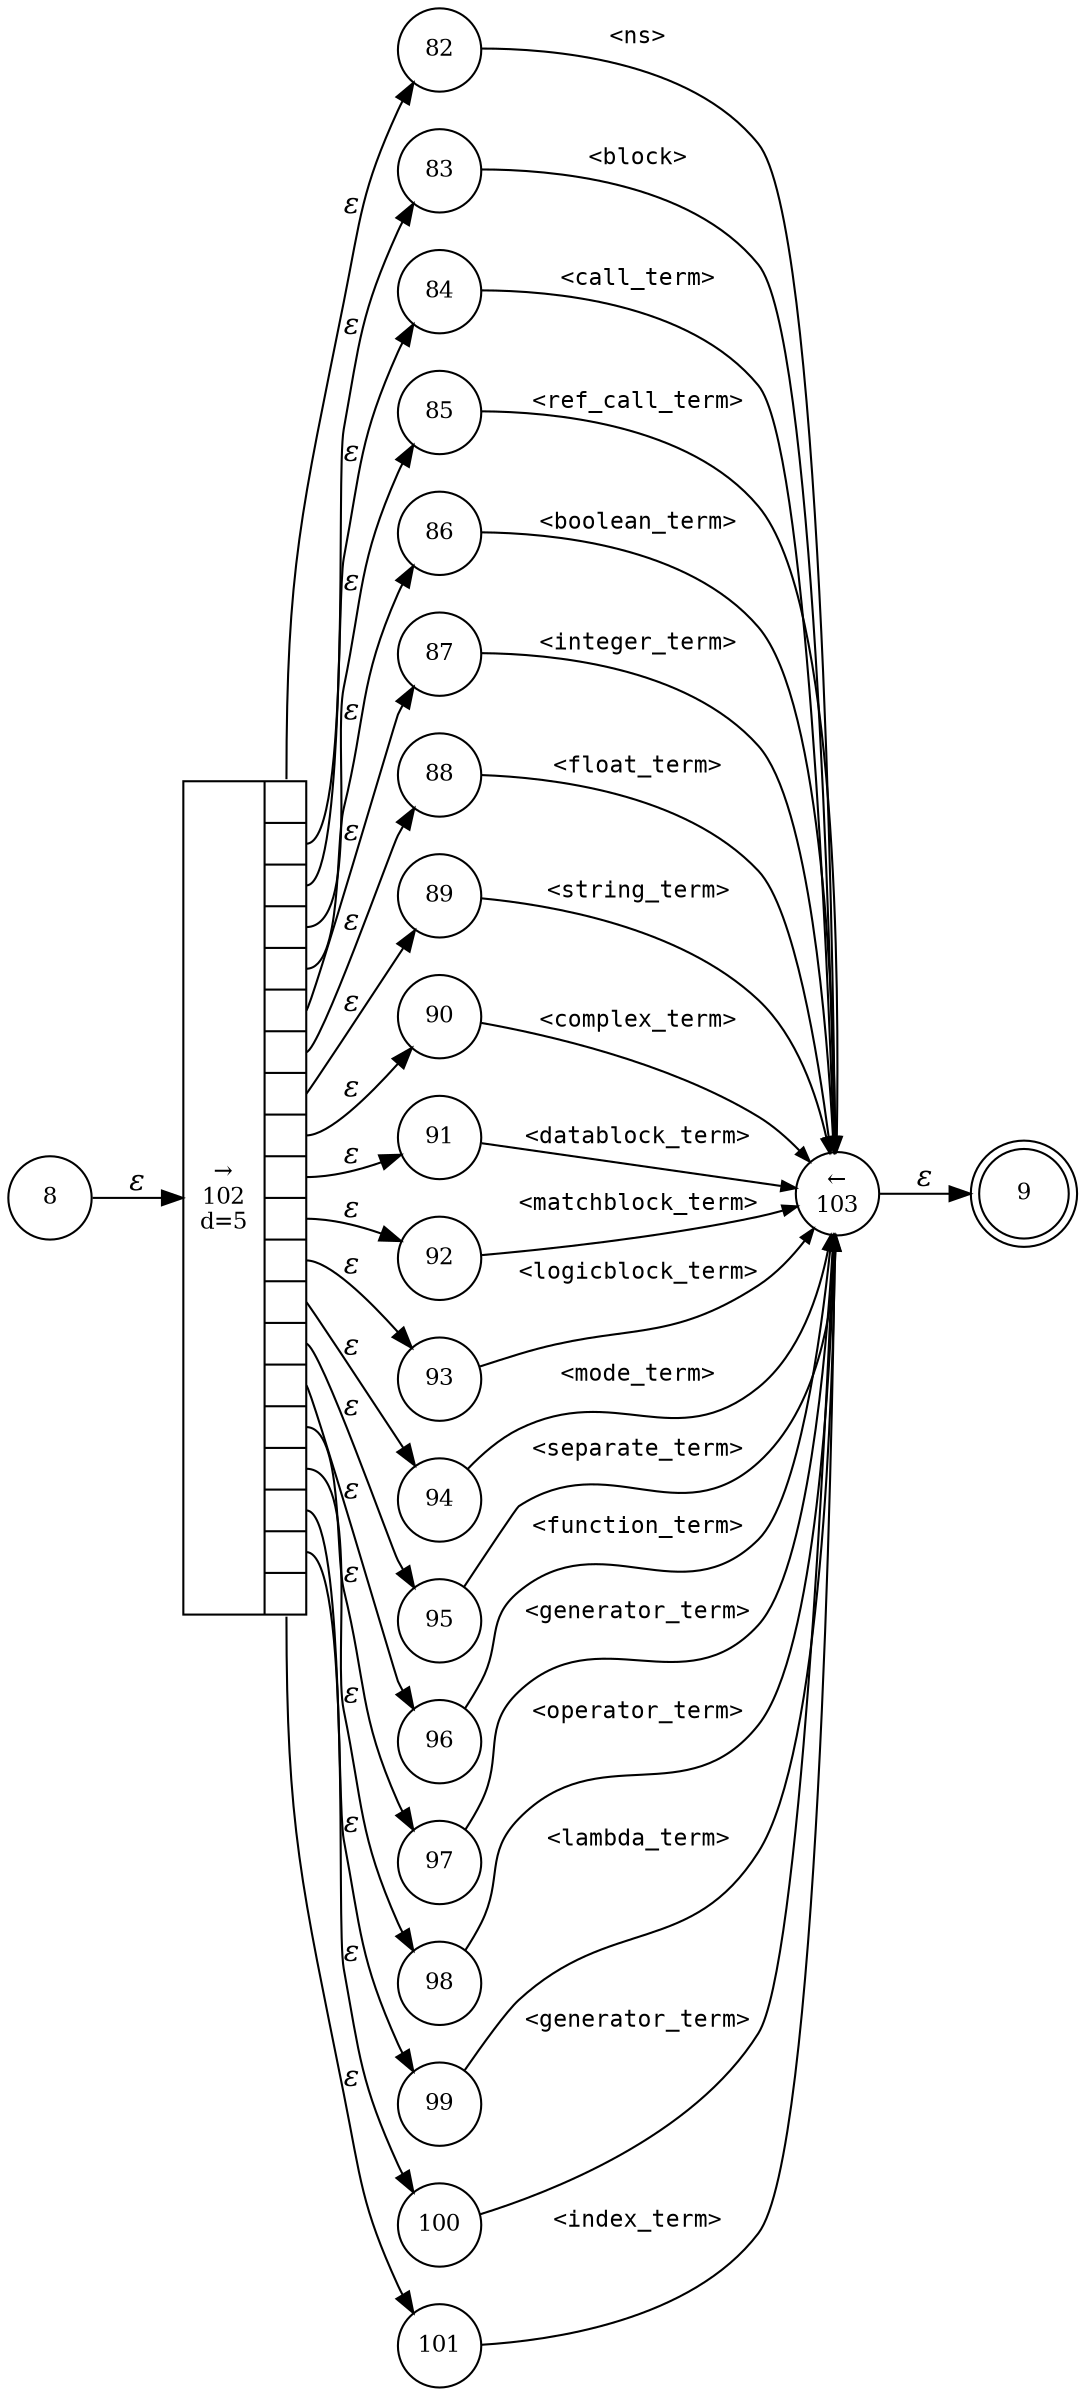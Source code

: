digraph ATN {
rankdir=LR;
s9[fontsize=11, label="9", shape=doublecircle, fixedsize=true, width=.6];
s96[fontsize=11,label="96", shape=circle, fixedsize=true, width=.55, peripheries=1];
s97[fontsize=11,label="97", shape=circle, fixedsize=true, width=.55, peripheries=1];
s98[fontsize=11,label="98", shape=circle, fixedsize=true, width=.55, peripheries=1];
s99[fontsize=11,label="99", shape=circle, fixedsize=true, width=.55, peripheries=1];
s100[fontsize=11,label="100", shape=circle, fixedsize=true, width=.55, peripheries=1];
s101[fontsize=11,label="101", shape=circle, fixedsize=true, width=.55, peripheries=1];
s102[fontsize=11,label="{&rarr;\n102\nd=5|{<p0>|<p1>|<p2>|<p3>|<p4>|<p5>|<p6>|<p7>|<p8>|<p9>|<p10>|<p11>|<p12>|<p13>|<p14>|<p15>|<p16>|<p17>|<p18>|<p19>}}", shape=record, fixedsize=false, peripheries=1];
s103[fontsize=11,label="&larr;\n103", shape=circle, fixedsize=true, width=.55, peripheries=1];
s8[fontsize=11,label="8", shape=circle, fixedsize=true, width=.55, peripheries=1];
s82[fontsize=11,label="82", shape=circle, fixedsize=true, width=.55, peripheries=1];
s83[fontsize=11,label="83", shape=circle, fixedsize=true, width=.55, peripheries=1];
s84[fontsize=11,label="84", shape=circle, fixedsize=true, width=.55, peripheries=1];
s85[fontsize=11,label="85", shape=circle, fixedsize=true, width=.55, peripheries=1];
s86[fontsize=11,label="86", shape=circle, fixedsize=true, width=.55, peripheries=1];
s87[fontsize=11,label="87", shape=circle, fixedsize=true, width=.55, peripheries=1];
s88[fontsize=11,label="88", shape=circle, fixedsize=true, width=.55, peripheries=1];
s89[fontsize=11,label="89", shape=circle, fixedsize=true, width=.55, peripheries=1];
s90[fontsize=11,label="90", shape=circle, fixedsize=true, width=.55, peripheries=1];
s91[fontsize=11,label="91", shape=circle, fixedsize=true, width=.55, peripheries=1];
s92[fontsize=11,label="92", shape=circle, fixedsize=true, width=.55, peripheries=1];
s93[fontsize=11,label="93", shape=circle, fixedsize=true, width=.55, peripheries=1];
s94[fontsize=11,label="94", shape=circle, fixedsize=true, width=.55, peripheries=1];
s95[fontsize=11,label="95", shape=circle, fixedsize=true, width=.55, peripheries=1];
s8 -> s102 [fontname="Times-Italic", label="&epsilon;"];
s102:p0 -> s82 [fontname="Times-Italic", label="&epsilon;"];
s102:p1 -> s83 [fontname="Times-Italic", label="&epsilon;"];
s102:p2 -> s84 [fontname="Times-Italic", label="&epsilon;"];
s102:p3 -> s85 [fontname="Times-Italic", label="&epsilon;"];
s102:p4 -> s86 [fontname="Times-Italic", label="&epsilon;"];
s102:p5 -> s87 [fontname="Times-Italic", label="&epsilon;"];
s102:p6 -> s88 [fontname="Times-Italic", label="&epsilon;"];
s102:p7 -> s89 [fontname="Times-Italic", label="&epsilon;"];
s102:p8 -> s90 [fontname="Times-Italic", label="&epsilon;"];
s102:p9 -> s91 [fontname="Times-Italic", label="&epsilon;"];
s102:p10 -> s92 [fontname="Times-Italic", label="&epsilon;"];
s102:p11 -> s93 [fontname="Times-Italic", label="&epsilon;"];
s102:p12 -> s94 [fontname="Times-Italic", label="&epsilon;"];
s102:p13 -> s95 [fontname="Times-Italic", label="&epsilon;"];
s102:p14 -> s96 [fontname="Times-Italic", label="&epsilon;"];
s102:p15 -> s97 [fontname="Times-Italic", label="&epsilon;"];
s102:p16 -> s98 [fontname="Times-Italic", label="&epsilon;"];
s102:p17 -> s99 [fontname="Times-Italic", label="&epsilon;"];
s102:p18 -> s100 [fontname="Times-Italic", label="&epsilon;"];
s102:p19 -> s101 [fontname="Times-Italic", label="&epsilon;"];
s82 -> s103 [fontsize=11, fontname="Courier", arrowsize=.7, label = "<ns>", arrowhead = normal];
s83 -> s103 [fontsize=11, fontname="Courier", arrowsize=.7, label = "<block>", arrowhead = normal];
s84 -> s103 [fontsize=11, fontname="Courier", arrowsize=.7, label = "<call_term>", arrowhead = normal];
s85 -> s103 [fontsize=11, fontname="Courier", arrowsize=.7, label = "<ref_call_term>", arrowhead = normal];
s86 -> s103 [fontsize=11, fontname="Courier", arrowsize=.7, label = "<boolean_term>", arrowhead = normal];
s87 -> s103 [fontsize=11, fontname="Courier", arrowsize=.7, label = "<integer_term>", arrowhead = normal];
s88 -> s103 [fontsize=11, fontname="Courier", arrowsize=.7, label = "<float_term>", arrowhead = normal];
s89 -> s103 [fontsize=11, fontname="Courier", arrowsize=.7, label = "<string_term>", arrowhead = normal];
s90 -> s103 [fontsize=11, fontname="Courier", arrowsize=.7, label = "<complex_term>", arrowhead = normal];
s91 -> s103 [fontsize=11, fontname="Courier", arrowsize=.7, label = "<datablock_term>", arrowhead = normal];
s92 -> s103 [fontsize=11, fontname="Courier", arrowsize=.7, label = "<matchblock_term>", arrowhead = normal];
s93 -> s103 [fontsize=11, fontname="Courier", arrowsize=.7, label = "<logicblock_term>", arrowhead = normal];
s94 -> s103 [fontsize=11, fontname="Courier", arrowsize=.7, label = "<mode_term>", arrowhead = normal];
s95 -> s103 [fontsize=11, fontname="Courier", arrowsize=.7, label = "<separate_term>", arrowhead = normal];
s96 -> s103 [fontsize=11, fontname="Courier", arrowsize=.7, label = "<function_term>", arrowhead = normal];
s97 -> s103 [fontsize=11, fontname="Courier", arrowsize=.7, label = "<generator_term>", arrowhead = normal];
s98 -> s103 [fontsize=11, fontname="Courier", arrowsize=.7, label = "<operator_term>", arrowhead = normal];
s99 -> s103 [fontsize=11, fontname="Courier", arrowsize=.7, label = "<lambda_term>", arrowhead = normal];
s100 -> s103 [fontsize=11, fontname="Courier", arrowsize=.7, label = "<generator_term>", arrowhead = normal];
s101 -> s103 [fontsize=11, fontname="Courier", arrowsize=.7, label = "<index_term>", arrowhead = normal];
s103 -> s9 [fontname="Times-Italic", label="&epsilon;"];
}